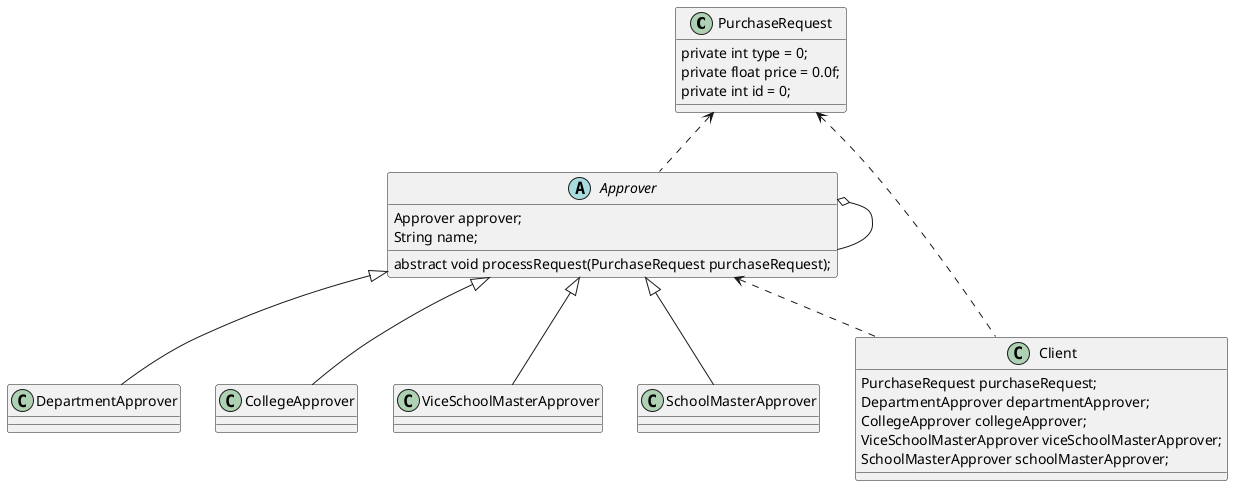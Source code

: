 @startuml

class PurchaseRequest {
private int type = 0;
private float price = 0.0f;
private int id = 0;
}

abstract class Approver {
Approver approver;
String name;
abstract void processRequest(PurchaseRequest purchaseRequest);
}

class DepartmentApprover extends Approver {
}

class CollegeApprover extends Approver {
}

class ViceSchoolMasterApprover extends Approver {
}

class SchoolMasterApprover extends Approver {
}

class Client {
PurchaseRequest purchaseRequest;
DepartmentApprover departmentApprover;
CollegeApprover collegeApprover;
ViceSchoolMasterApprover viceSchoolMasterApprover;
SchoolMasterApprover schoolMasterApprover;
}


Approver o-- Approver

PurchaseRequest <.. Client
Approver <.. Client

PurchaseRequest <.. Approver






@enduml